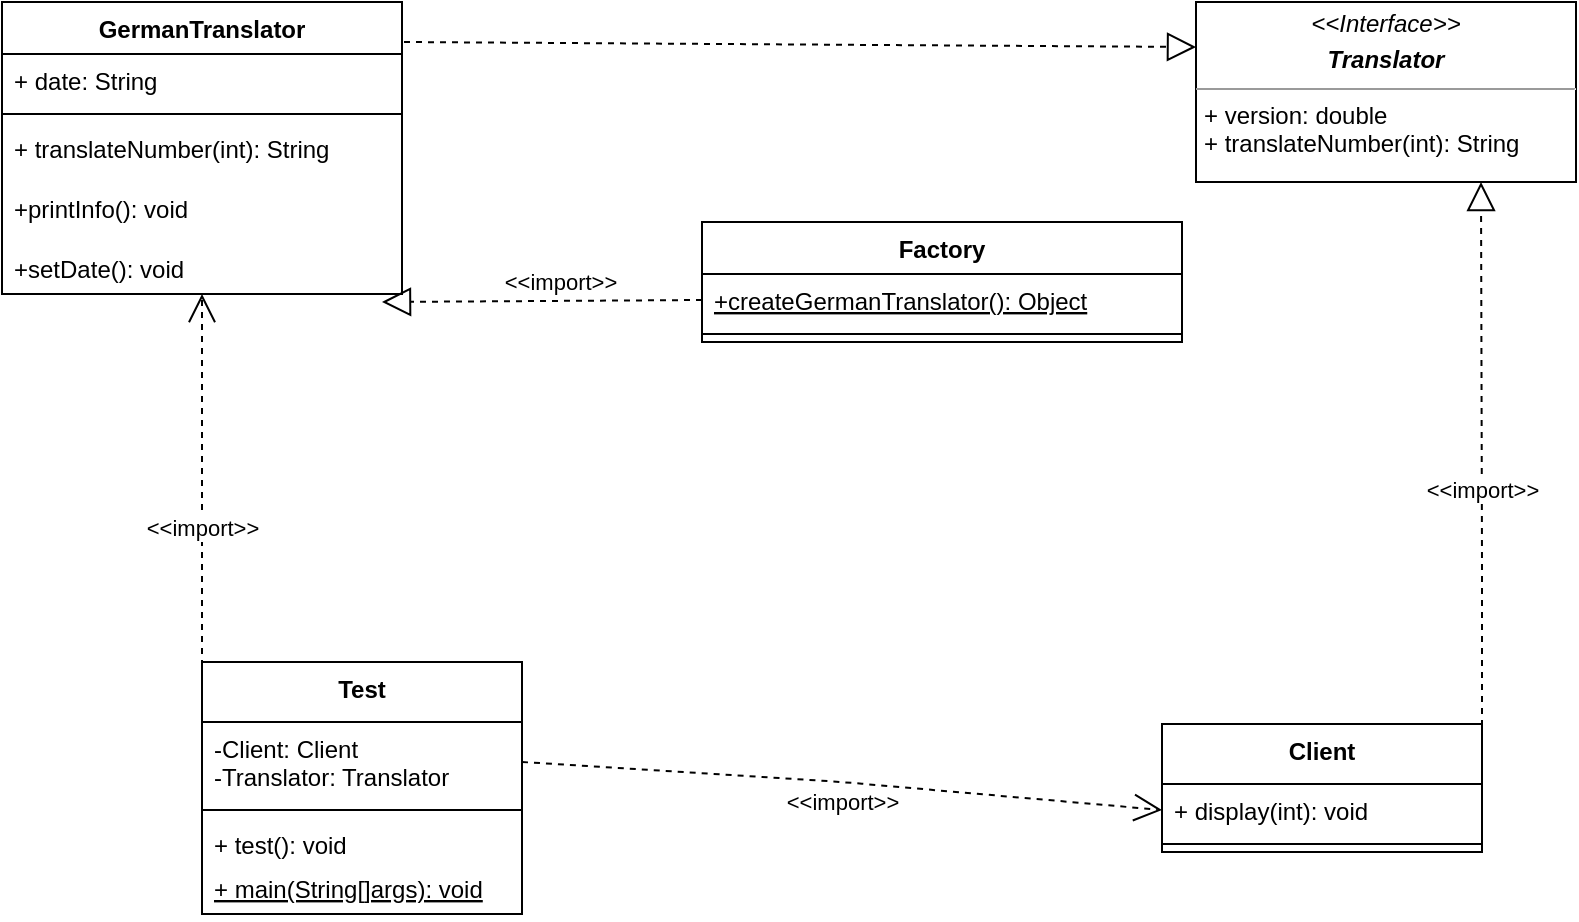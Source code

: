 <mxfile version="13.9.2" type="github">
  <diagram id="llPCNM7c6rKGlb3UE4iD" name="Page-2">
    <mxGraphModel dx="981" dy="548" grid="1" gridSize="10" guides="1" tooltips="1" connect="1" arrows="1" fold="1" page="1" pageScale="1" pageWidth="827" pageHeight="1169" math="0" shadow="0">
      <root>
        <mxCell id="IJnll5uJMSZ8LJvvy6Eq-0" />
        <mxCell id="IJnll5uJMSZ8LJvvy6Eq-1" parent="IJnll5uJMSZ8LJvvy6Eq-0" />
        <mxCell id="qED0b3XlIijxAPaFemkb-0" value="&lt;p style=&quot;margin: 0px ; margin-top: 4px ; text-align: center&quot;&gt;&lt;i&gt;&amp;lt;&amp;lt;Interface&amp;gt;&amp;gt;&lt;/i&gt;&lt;/p&gt;&lt;p style=&quot;margin: 0px ; margin-top: 4px ; text-align: center&quot;&gt;&lt;i&gt;&lt;b&gt;Translator&lt;/b&gt;&lt;/i&gt;&lt;/p&gt;&lt;hr size=&quot;1&quot;&gt;&lt;p style=&quot;margin: 0px ; margin-left: 4px&quot;&gt;+ version: double&lt;br&gt;&lt;/p&gt;&lt;p style=&quot;margin: 0px ; margin-left: 4px&quot;&gt;+ translateNumber(int): String&lt;/p&gt;" style="verticalAlign=top;align=left;overflow=fill;fontSize=12;fontFamily=Helvetica;html=1;" parent="IJnll5uJMSZ8LJvvy6Eq-1" vertex="1">
          <mxGeometry x="637" y="70" width="190" height="90" as="geometry" />
        </mxCell>
        <mxCell id="qED0b3XlIijxAPaFemkb-1" value="GermanTranslator" style="swimlane;fontStyle=1;align=center;verticalAlign=top;childLayout=stackLayout;horizontal=1;startSize=26;horizontalStack=0;resizeParent=1;resizeParentMax=0;resizeLast=0;collapsible=1;marginBottom=0;" parent="IJnll5uJMSZ8LJvvy6Eq-1" vertex="1">
          <mxGeometry x="40" y="70" width="200" height="146" as="geometry" />
        </mxCell>
        <mxCell id="qED0b3XlIijxAPaFemkb-2" value="+ date: String" style="text;strokeColor=none;fillColor=none;align=left;verticalAlign=top;spacingLeft=4;spacingRight=4;overflow=hidden;rotatable=0;points=[[0,0.5],[1,0.5]];portConstraint=eastwest;" parent="qED0b3XlIijxAPaFemkb-1" vertex="1">
          <mxGeometry y="26" width="200" height="26" as="geometry" />
        </mxCell>
        <mxCell id="qED0b3XlIijxAPaFemkb-3" value="" style="line;strokeWidth=1;fillColor=none;align=left;verticalAlign=middle;spacingTop=-1;spacingLeft=3;spacingRight=3;rotatable=0;labelPosition=right;points=[];portConstraint=eastwest;" parent="qED0b3XlIijxAPaFemkb-1" vertex="1">
          <mxGeometry y="52" width="200" height="8" as="geometry" />
        </mxCell>
        <mxCell id="qED0b3XlIijxAPaFemkb-4" value="+ translateNumber(int): String" style="text;strokeColor=none;fillColor=none;align=left;verticalAlign=top;spacingLeft=4;spacingRight=4;overflow=hidden;rotatable=0;points=[[0,0.5],[1,0.5]];portConstraint=eastwest;" parent="qED0b3XlIijxAPaFemkb-1" vertex="1">
          <mxGeometry y="60" width="200" height="30" as="geometry" />
        </mxCell>
        <mxCell id="qED0b3XlIijxAPaFemkb-23" value="+printInfo(): void" style="text;strokeColor=none;fillColor=none;align=left;verticalAlign=top;spacingLeft=4;spacingRight=4;overflow=hidden;rotatable=0;points=[[0,0.5],[1,0.5]];portConstraint=eastwest;" parent="qED0b3XlIijxAPaFemkb-1" vertex="1">
          <mxGeometry y="90" width="200" height="30" as="geometry" />
        </mxCell>
        <mxCell id="qED0b3XlIijxAPaFemkb-25" value="+setDate(): void" style="text;strokeColor=none;fillColor=none;align=left;verticalAlign=top;spacingLeft=4;spacingRight=4;overflow=hidden;rotatable=0;points=[[0,0.5],[1,0.5]];portConstraint=eastwest;" parent="qED0b3XlIijxAPaFemkb-1" vertex="1">
          <mxGeometry y="120" width="200" height="26" as="geometry" />
        </mxCell>
        <mxCell id="qED0b3XlIijxAPaFemkb-9" value="Client" style="swimlane;fontStyle=1;align=center;verticalAlign=top;childLayout=stackLayout;horizontal=1;startSize=30;horizontalStack=0;resizeParent=1;resizeParentMax=0;resizeLast=0;collapsible=1;marginBottom=0;" parent="IJnll5uJMSZ8LJvvy6Eq-1" vertex="1">
          <mxGeometry x="620" y="431" width="160" height="64" as="geometry" />
        </mxCell>
        <mxCell id="qED0b3XlIijxAPaFemkb-10" value="+ display(int): void" style="text;strokeColor=none;fillColor=none;align=left;verticalAlign=top;spacingLeft=4;spacingRight=4;overflow=hidden;rotatable=0;points=[[0,0.5],[1,0.5]];portConstraint=eastwest;" parent="qED0b3XlIijxAPaFemkb-9" vertex="1">
          <mxGeometry y="30" width="160" height="26" as="geometry" />
        </mxCell>
        <mxCell id="qED0b3XlIijxAPaFemkb-11" value="" style="line;strokeWidth=1;fillColor=none;align=left;verticalAlign=middle;spacingTop=-1;spacingLeft=3;spacingRight=3;rotatable=0;labelPosition=right;points=[];portConstraint=eastwest;" parent="qED0b3XlIijxAPaFemkb-9" vertex="1">
          <mxGeometry y="56" width="160" height="8" as="geometry" />
        </mxCell>
        <mxCell id="qED0b3XlIijxAPaFemkb-13" value="Factory" style="swimlane;fontStyle=1;align=center;verticalAlign=top;childLayout=stackLayout;horizontal=1;startSize=26;horizontalStack=0;resizeParent=1;resizeParentMax=0;resizeLast=0;collapsible=1;marginBottom=0;" parent="IJnll5uJMSZ8LJvvy6Eq-1" vertex="1">
          <mxGeometry x="390" y="180" width="240" height="60" as="geometry" />
        </mxCell>
        <mxCell id="qED0b3XlIijxAPaFemkb-14" value="+createGermanTranslator(): Object" style="text;strokeColor=none;fillColor=none;align=left;verticalAlign=top;spacingLeft=4;spacingRight=4;overflow=hidden;rotatable=0;points=[[0,0.5],[1,0.5]];portConstraint=eastwest;fontStyle=4" parent="qED0b3XlIijxAPaFemkb-13" vertex="1">
          <mxGeometry y="26" width="240" height="26" as="geometry" />
        </mxCell>
        <mxCell id="qED0b3XlIijxAPaFemkb-15" value="" style="line;strokeWidth=1;fillColor=none;align=left;verticalAlign=middle;spacingTop=-1;spacingLeft=3;spacingRight=3;rotatable=0;labelPosition=right;points=[];portConstraint=eastwest;" parent="qED0b3XlIijxAPaFemkb-13" vertex="1">
          <mxGeometry y="52" width="240" height="8" as="geometry" />
        </mxCell>
        <mxCell id="qED0b3XlIijxAPaFemkb-20" value="" style="text;strokeColor=none;fillColor=none;align=left;verticalAlign=middle;spacingTop=-1;spacingLeft=4;spacingRight=4;rotatable=0;labelPosition=right;points=[];portConstraint=eastwest;" parent="IJnll5uJMSZ8LJvvy6Eq-1" vertex="1">
          <mxGeometry x="170" y="180" width="20" height="14" as="geometry" />
        </mxCell>
        <mxCell id="qED0b3XlIijxAPaFemkb-26" value="" style="endArrow=block;dashed=1;endFill=0;endSize=12;html=1;exitX=1.005;exitY=0.137;exitDx=0;exitDy=0;exitPerimeter=0;entryX=0;entryY=0.25;entryDx=0;entryDy=0;" parent="IJnll5uJMSZ8LJvvy6Eq-1" source="qED0b3XlIijxAPaFemkb-1" target="qED0b3XlIijxAPaFemkb-0" edge="1">
          <mxGeometry width="160" relative="1" as="geometry">
            <mxPoint x="270" y="210" as="sourcePoint" />
            <mxPoint x="318" y="90" as="targetPoint" />
          </mxGeometry>
        </mxCell>
        <mxCell id="qED0b3XlIijxAPaFemkb-28" value="" style="endArrow=block;dashed=1;endFill=0;endSize=12;html=1;exitX=0;exitY=0.5;exitDx=0;exitDy=0;entryX=0.95;entryY=1.154;entryDx=0;entryDy=0;entryPerimeter=0;" parent="IJnll5uJMSZ8LJvvy6Eq-1" source="qED0b3XlIijxAPaFemkb-14" target="qED0b3XlIijxAPaFemkb-25" edge="1">
          <mxGeometry width="160" relative="1" as="geometry">
            <mxPoint x="334" y="380" as="sourcePoint" />
            <mxPoint x="494" y="380" as="targetPoint" />
          </mxGeometry>
        </mxCell>
        <mxCell id="qED0b3XlIijxAPaFemkb-29" value="&amp;lt;&amp;lt;import&amp;gt;&amp;gt;" style="edgeLabel;html=1;align=center;verticalAlign=middle;resizable=0;points=[];" parent="qED0b3XlIijxAPaFemkb-28" vertex="1" connectable="0">
          <mxGeometry x="-0.263" relative="1" as="geometry">
            <mxPoint x="-12" y="-9.37" as="offset" />
          </mxGeometry>
        </mxCell>
        <mxCell id="qED0b3XlIijxAPaFemkb-34" value="" style="endArrow=block;dashed=1;endFill=0;endSize=12;html=1;exitX=1;exitY=0.5;exitDx=0;exitDy=0;entryX=0.75;entryY=1;entryDx=0;entryDy=0;" parent="IJnll5uJMSZ8LJvvy6Eq-1" source="qED0b3XlIijxAPaFemkb-10" target="qED0b3XlIijxAPaFemkb-0" edge="1">
          <mxGeometry width="160" relative="1" as="geometry">
            <mxPoint x="280" y="360" as="sourcePoint" />
            <mxPoint x="770" y="280" as="targetPoint" />
            <Array as="points">
              <mxPoint x="780" y="350" />
            </Array>
          </mxGeometry>
        </mxCell>
        <mxCell id="qED0b3XlIijxAPaFemkb-35" value="&amp;lt;&amp;lt;import&amp;gt;&amp;gt;" style="edgeLabel;html=1;align=center;verticalAlign=middle;resizable=0;points=[];" parent="qED0b3XlIijxAPaFemkb-34" vertex="1" connectable="0">
          <mxGeometry x="-0.575" y="-2" relative="1" as="geometry">
            <mxPoint x="-2" y="-94" as="offset" />
          </mxGeometry>
        </mxCell>
        <mxCell id="R-4LIijxz-MEFiS29eb5-0" value="Test" style="swimlane;fontStyle=1;align=center;verticalAlign=top;childLayout=stackLayout;horizontal=1;startSize=30;horizontalStack=0;resizeParent=1;resizeParentMax=0;resizeLast=0;collapsible=1;marginBottom=0;" vertex="1" parent="IJnll5uJMSZ8LJvvy6Eq-1">
          <mxGeometry x="140" y="400" width="160" height="126" as="geometry" />
        </mxCell>
        <mxCell id="R-4LIijxz-MEFiS29eb5-1" value="-Client: Client&#xa;-Translator: Translator" style="text;strokeColor=none;fillColor=none;align=left;verticalAlign=top;spacingLeft=4;spacingRight=4;overflow=hidden;rotatable=0;points=[[0,0.5],[1,0.5]];portConstraint=eastwest;" vertex="1" parent="R-4LIijxz-MEFiS29eb5-0">
          <mxGeometry y="30" width="160" height="40" as="geometry" />
        </mxCell>
        <mxCell id="R-4LIijxz-MEFiS29eb5-2" value="" style="line;strokeWidth=1;fillColor=none;align=left;verticalAlign=middle;spacingTop=-1;spacingLeft=3;spacingRight=3;rotatable=0;labelPosition=right;points=[];portConstraint=eastwest;" vertex="1" parent="R-4LIijxz-MEFiS29eb5-0">
          <mxGeometry y="70" width="160" height="8" as="geometry" />
        </mxCell>
        <mxCell id="R-4LIijxz-MEFiS29eb5-3" value="+ test(): void&#xa;" style="text;strokeColor=none;fillColor=none;align=left;verticalAlign=top;spacingLeft=4;spacingRight=4;overflow=hidden;rotatable=0;points=[[0,0.5],[1,0.5]];portConstraint=eastwest;fontStyle=0" vertex="1" parent="R-4LIijxz-MEFiS29eb5-0">
          <mxGeometry y="78" width="160" height="22" as="geometry" />
        </mxCell>
        <mxCell id="R-4LIijxz-MEFiS29eb5-4" value="+ main(String[]args): void" style="text;strokeColor=none;fillColor=none;align=left;verticalAlign=top;spacingLeft=4;spacingRight=4;overflow=hidden;rotatable=0;points=[[0,0.5],[1,0.5]];portConstraint=eastwest;fontStyle=4" vertex="1" parent="R-4LIijxz-MEFiS29eb5-0">
          <mxGeometry y="100" width="160" height="26" as="geometry" />
        </mxCell>
        <mxCell id="R-4LIijxz-MEFiS29eb5-5" value="&amp;lt;&amp;lt;import&amp;gt;&amp;gt;" style="endArrow=open;endSize=12;dashed=1;html=1;exitX=0;exitY=0.5;exitDx=0;exitDy=0;" edge="1" parent="IJnll5uJMSZ8LJvvy6Eq-1" source="R-4LIijxz-MEFiS29eb5-1" target="qED0b3XlIijxAPaFemkb-25">
          <mxGeometry width="160" relative="1" as="geometry">
            <mxPoint x="330" y="310" as="sourcePoint" />
            <mxPoint x="100" y="310" as="targetPoint" />
          </mxGeometry>
        </mxCell>
        <mxCell id="R-4LIijxz-MEFiS29eb5-6" value="&amp;lt;&amp;lt;import&amp;gt;&amp;gt;" style="endArrow=open;endSize=12;dashed=1;html=1;exitX=1;exitY=0.5;exitDx=0;exitDy=0;entryX=0;entryY=0.5;entryDx=0;entryDy=0;" edge="1" parent="IJnll5uJMSZ8LJvvy6Eq-1" source="R-4LIijxz-MEFiS29eb5-1" target="qED0b3XlIijxAPaFemkb-10">
          <mxGeometry x="0.002" y="-10" width="160" relative="1" as="geometry">
            <mxPoint x="330" y="310" as="sourcePoint" />
            <mxPoint x="490" y="310" as="targetPoint" />
            <Array as="points">
              <mxPoint x="460" y="460" />
            </Array>
            <mxPoint as="offset" />
          </mxGeometry>
        </mxCell>
      </root>
    </mxGraphModel>
  </diagram>
</mxfile>
